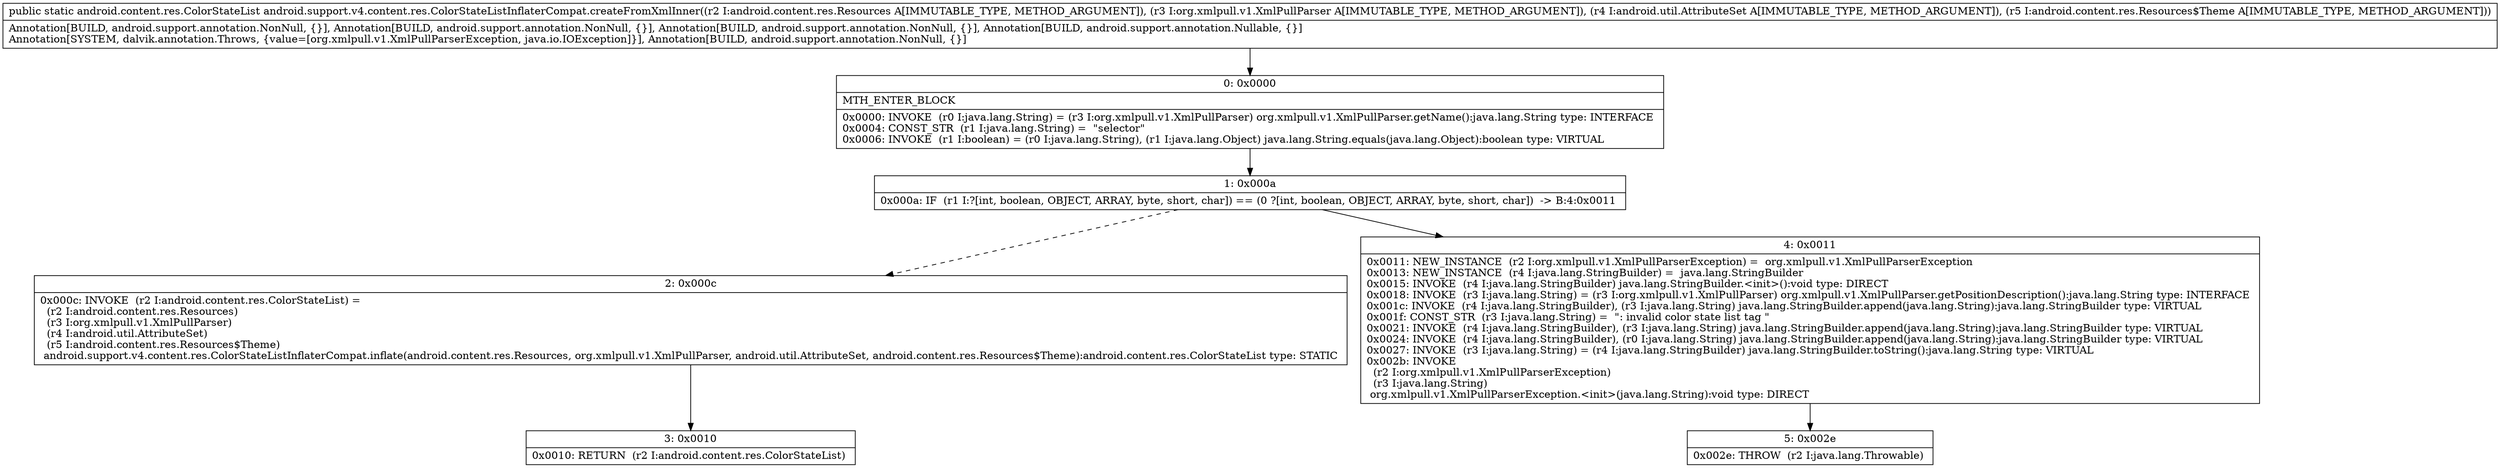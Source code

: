 digraph "CFG forandroid.support.v4.content.res.ColorStateListInflaterCompat.createFromXmlInner(Landroid\/content\/res\/Resources;Lorg\/xmlpull\/v1\/XmlPullParser;Landroid\/util\/AttributeSet;Landroid\/content\/res\/Resources$Theme;)Landroid\/content\/res\/ColorStateList;" {
Node_0 [shape=record,label="{0\:\ 0x0000|MTH_ENTER_BLOCK\l|0x0000: INVOKE  (r0 I:java.lang.String) = (r3 I:org.xmlpull.v1.XmlPullParser) org.xmlpull.v1.XmlPullParser.getName():java.lang.String type: INTERFACE \l0x0004: CONST_STR  (r1 I:java.lang.String) =  \"selector\" \l0x0006: INVOKE  (r1 I:boolean) = (r0 I:java.lang.String), (r1 I:java.lang.Object) java.lang.String.equals(java.lang.Object):boolean type: VIRTUAL \l}"];
Node_1 [shape=record,label="{1\:\ 0x000a|0x000a: IF  (r1 I:?[int, boolean, OBJECT, ARRAY, byte, short, char]) == (0 ?[int, boolean, OBJECT, ARRAY, byte, short, char])  \-\> B:4:0x0011 \l}"];
Node_2 [shape=record,label="{2\:\ 0x000c|0x000c: INVOKE  (r2 I:android.content.res.ColorStateList) = \l  (r2 I:android.content.res.Resources)\l  (r3 I:org.xmlpull.v1.XmlPullParser)\l  (r4 I:android.util.AttributeSet)\l  (r5 I:android.content.res.Resources$Theme)\l android.support.v4.content.res.ColorStateListInflaterCompat.inflate(android.content.res.Resources, org.xmlpull.v1.XmlPullParser, android.util.AttributeSet, android.content.res.Resources$Theme):android.content.res.ColorStateList type: STATIC \l}"];
Node_3 [shape=record,label="{3\:\ 0x0010|0x0010: RETURN  (r2 I:android.content.res.ColorStateList) \l}"];
Node_4 [shape=record,label="{4\:\ 0x0011|0x0011: NEW_INSTANCE  (r2 I:org.xmlpull.v1.XmlPullParserException) =  org.xmlpull.v1.XmlPullParserException \l0x0013: NEW_INSTANCE  (r4 I:java.lang.StringBuilder) =  java.lang.StringBuilder \l0x0015: INVOKE  (r4 I:java.lang.StringBuilder) java.lang.StringBuilder.\<init\>():void type: DIRECT \l0x0018: INVOKE  (r3 I:java.lang.String) = (r3 I:org.xmlpull.v1.XmlPullParser) org.xmlpull.v1.XmlPullParser.getPositionDescription():java.lang.String type: INTERFACE \l0x001c: INVOKE  (r4 I:java.lang.StringBuilder), (r3 I:java.lang.String) java.lang.StringBuilder.append(java.lang.String):java.lang.StringBuilder type: VIRTUAL \l0x001f: CONST_STR  (r3 I:java.lang.String) =  \": invalid color state list tag \" \l0x0021: INVOKE  (r4 I:java.lang.StringBuilder), (r3 I:java.lang.String) java.lang.StringBuilder.append(java.lang.String):java.lang.StringBuilder type: VIRTUAL \l0x0024: INVOKE  (r4 I:java.lang.StringBuilder), (r0 I:java.lang.String) java.lang.StringBuilder.append(java.lang.String):java.lang.StringBuilder type: VIRTUAL \l0x0027: INVOKE  (r3 I:java.lang.String) = (r4 I:java.lang.StringBuilder) java.lang.StringBuilder.toString():java.lang.String type: VIRTUAL \l0x002b: INVOKE  \l  (r2 I:org.xmlpull.v1.XmlPullParserException)\l  (r3 I:java.lang.String)\l org.xmlpull.v1.XmlPullParserException.\<init\>(java.lang.String):void type: DIRECT \l}"];
Node_5 [shape=record,label="{5\:\ 0x002e|0x002e: THROW  (r2 I:java.lang.Throwable) \l}"];
MethodNode[shape=record,label="{public static android.content.res.ColorStateList android.support.v4.content.res.ColorStateListInflaterCompat.createFromXmlInner((r2 I:android.content.res.Resources A[IMMUTABLE_TYPE, METHOD_ARGUMENT]), (r3 I:org.xmlpull.v1.XmlPullParser A[IMMUTABLE_TYPE, METHOD_ARGUMENT]), (r4 I:android.util.AttributeSet A[IMMUTABLE_TYPE, METHOD_ARGUMENT]), (r5 I:android.content.res.Resources$Theme A[IMMUTABLE_TYPE, METHOD_ARGUMENT]))  | Annotation[BUILD, android.support.annotation.NonNull, \{\}], Annotation[BUILD, android.support.annotation.NonNull, \{\}], Annotation[BUILD, android.support.annotation.NonNull, \{\}], Annotation[BUILD, android.support.annotation.Nullable, \{\}]\lAnnotation[SYSTEM, dalvik.annotation.Throws, \{value=[org.xmlpull.v1.XmlPullParserException, java.io.IOException]\}], Annotation[BUILD, android.support.annotation.NonNull, \{\}]\l}"];
MethodNode -> Node_0;
Node_0 -> Node_1;
Node_1 -> Node_2[style=dashed];
Node_1 -> Node_4;
Node_2 -> Node_3;
Node_4 -> Node_5;
}

